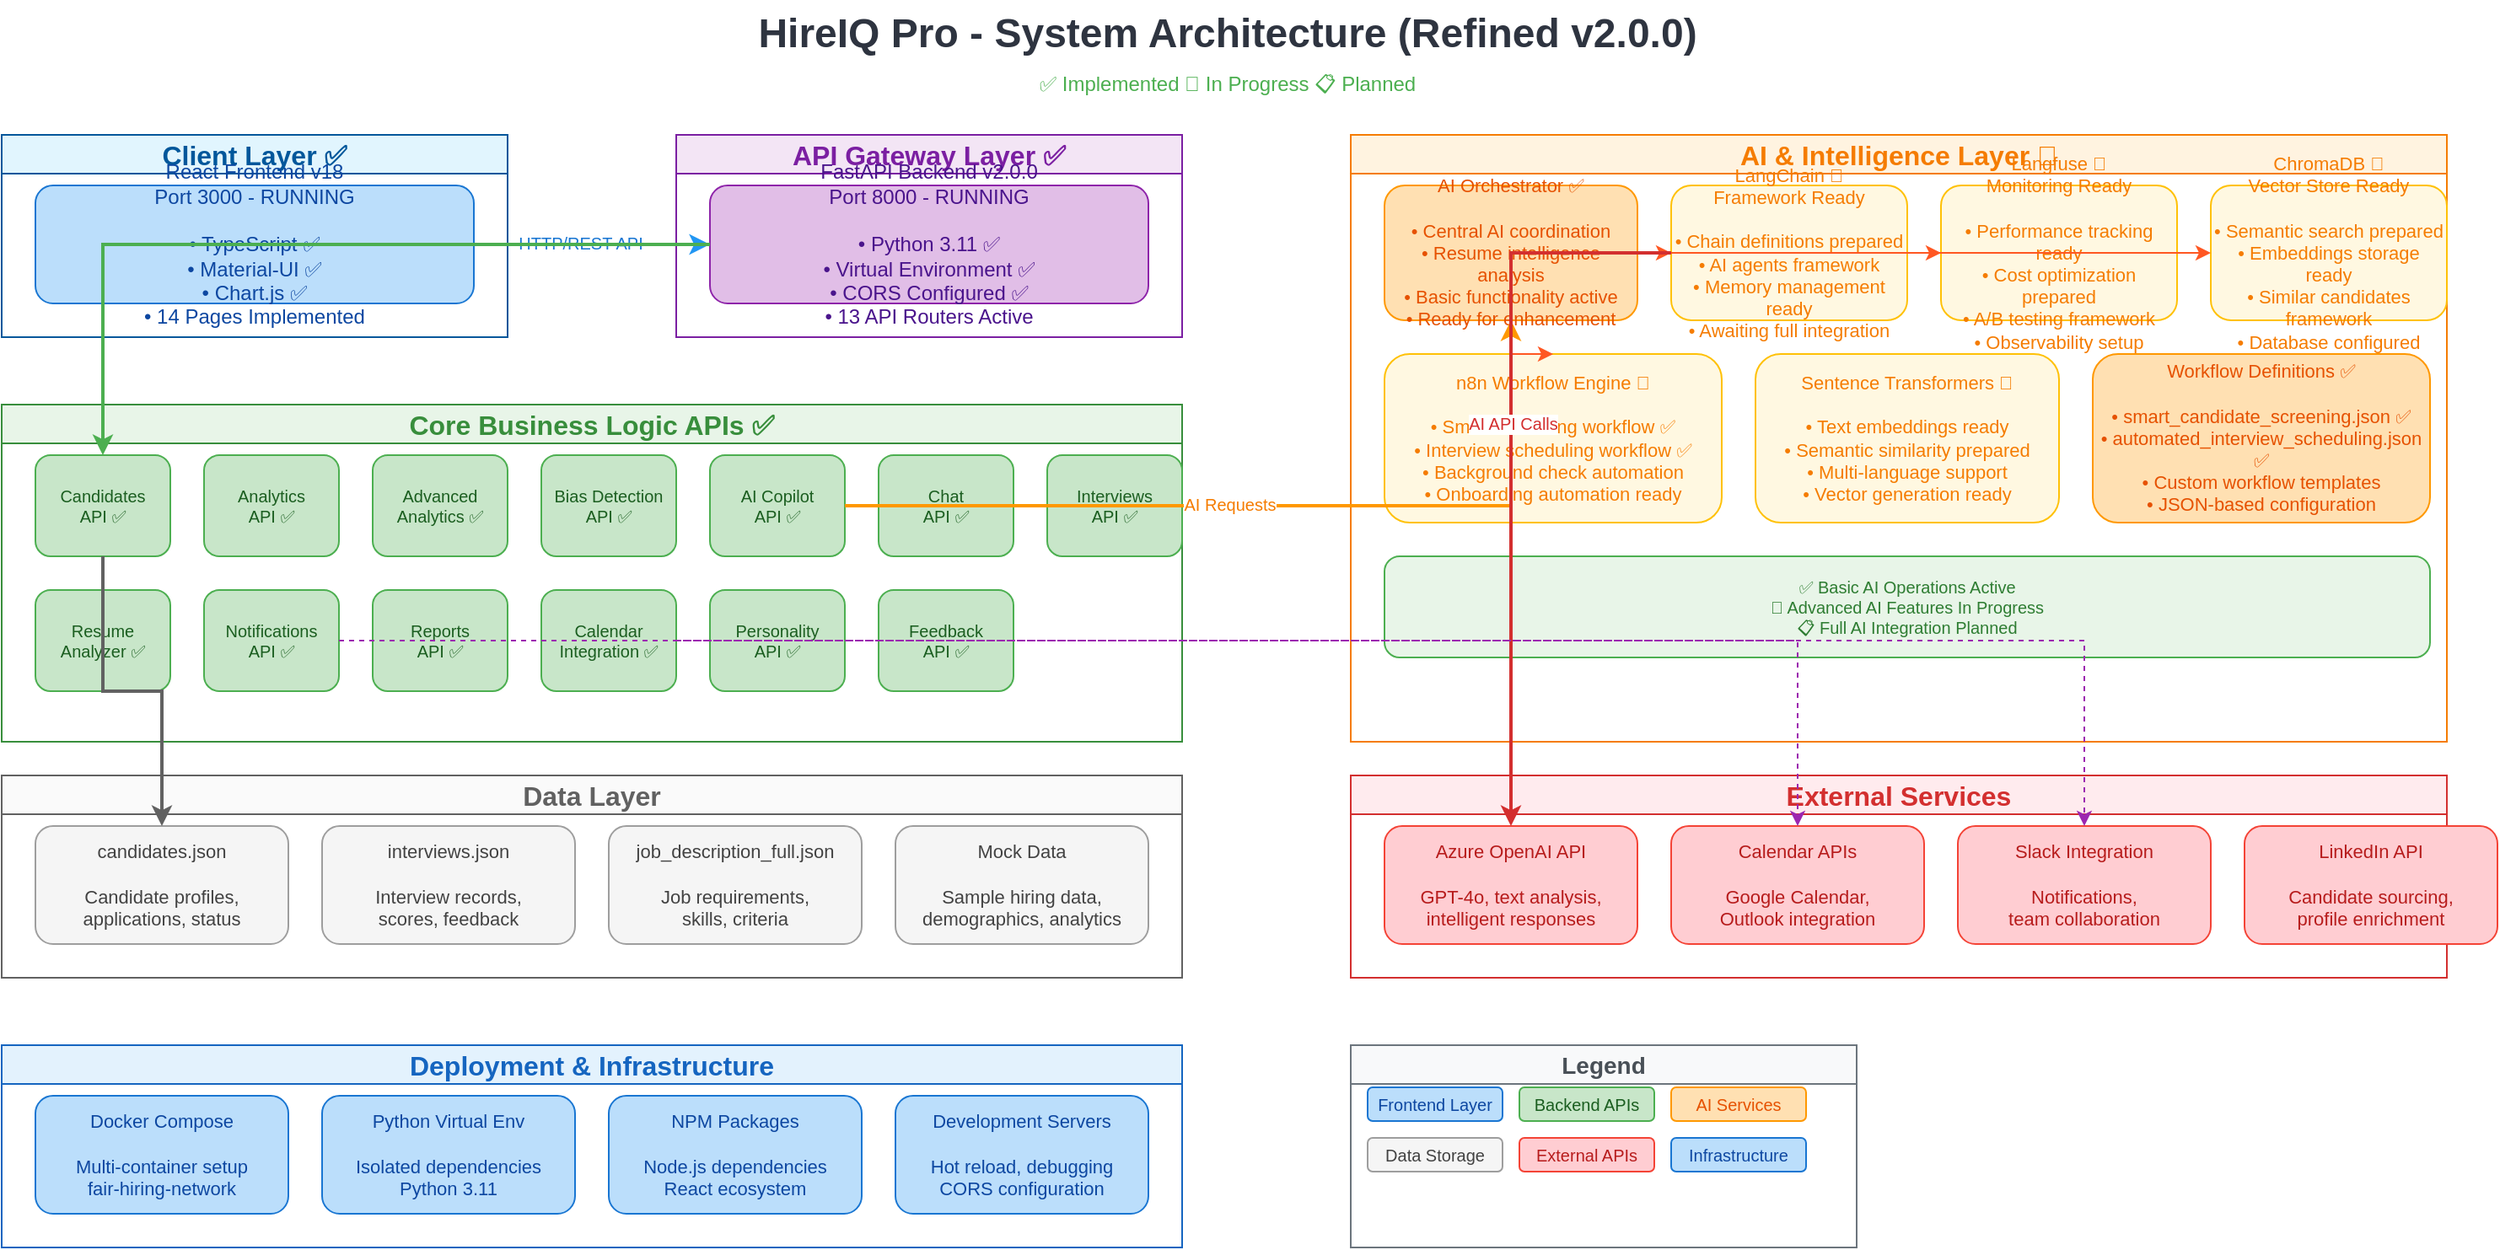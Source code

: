 <?xml version="1.0" encoding="UTF-8"?>
<mxfile version="24.7.8" type="device">
  <diagram name="HireIQ Pro Architecture" id="HireIQ-Architecture">
    <mxGraphModel dx="1422" dy="794" grid="1" gridSize="10" guides="1" tooltips="1" connect="1" arrows="1" fold="1" page="1" pageScale="1" pageWidth="1654" pageHeight="1169" math="0" shadow="0">
      <root>
        <mxCell id="0" />
        <mxCell id="1" parent="0" />
        
        <!-- Title -->
        <mxCell id="title" value="HireIQ Pro - System Architecture (Refined v2.0.0)" style="text;html=1;strokeColor=none;fillColor=none;align=center;verticalAlign=middle;whiteSpace=wrap;rounded=0;fontSize=24;fontStyle=1;fontColor=#2E3440;" vertex="1" parent="1">
          <mxGeometry x="527" y="20" width="600" height="40" as="geometry" />
        </mxCell>

        <!-- Status Indicator -->
        <mxCell id="status-indicator" value="✅ Implemented  🚧 In Progress  📋 Planned" style="text;html=1;strokeColor=none;fillColor=none;align=center;verticalAlign=middle;whiteSpace=wrap;rounded=0;fontSize=12;fontColor=#4CAF50;" vertex="1" parent="1">
          <mxGeometry x="527" y="60" width="600" height="20" as="geometry" />
        </mxCell>

        <!-- Client Layer -->
        <mxCell id="client-layer" value="Client Layer ✅" style="swimlane;whiteSpace=wrap;html=1;fontSize=16;fontStyle=1;fillColor=#E1F5FE;strokeColor=#01579B;fontColor=#01579B;" vertex="1" parent="1">
          <mxGeometry x="100" y="100" width="300" height="120" as="geometry" />
        </mxCell>
        
        <mxCell id="react-frontend" value="React Frontend v18&#xa;Port 3000 - RUNNING&#xa;&#xa;• TypeScript ✅&#xa;• Material-UI ✅&#xa;• Chart.js ✅&#xa;• 14 Pages Implemented" style="rounded=1;whiteSpace=wrap;html=1;fontSize=12;fillColor=#BBDEFB;strokeColor=#1976D2;fontColor=#0D47A1;" vertex="1" parent="client-layer">
          <mxGeometry x="20" y="30" width="260" height="70" as="geometry" />
        </mxCell>

        <!-- API Gateway Layer -->
        <mxCell id="api-layer" value="API Gateway Layer ✅" style="swimlane;whiteSpace=wrap;html=1;fontSize=16;fontStyle=1;fillColor=#F3E5F5;strokeColor=#7B1FA2;fontColor=#7B1FA2;" vertex="1" parent="1">
          <mxGeometry x="500" y="100" width="300" height="120" as="geometry" />
        </mxCell>
        
        <mxCell id="fastapi-backend" value="FastAPI Backend v2.0.0&#xa;Port 8000 - RUNNING&#xa;&#xa;• Python 3.11 ✅&#xa;• Virtual Environment ✅&#xa;• CORS Configured ✅&#xa;• 13 API Routers Active" style="rounded=1;whiteSpace=wrap;html=1;fontSize=12;fillColor=#E1BEE7;strokeColor=#8E24AA;fontColor=#4A148C;" vertex="1" parent="api-layer">
          <mxGeometry x="20" y="30" width="260" height="70" as="geometry" />
        </mxCell>

        <!-- Core Business Logic -->
        <mxCell id="business-layer" value="Core Business Logic APIs ✅" style="swimlane;whiteSpace=wrap;html=1;fontSize=16;fontStyle=1;fillColor=#E8F5E8;strokeColor=#388E3C;fontColor=#388E3C;" vertex="1" parent="1">
          <mxGeometry x="100" y="260" width="700" height="200" as="geometry" />
        </mxCell>
        
        <!-- API Modules Row 1 - All Implemented -->
        <mxCell id="candidates-api" value="Candidates&#xa;API ✅" style="rounded=1;whiteSpace=wrap;html=1;fontSize=10;fillColor=#C8E6C9;strokeColor=#4CAF50;fontColor=#1B5E20;" vertex="1" parent="business-layer">
          <mxGeometry x="20" y="30" width="80" height="60" as="geometry" />
        </mxCell>
        
        <mxCell id="analytics-api" value="Analytics&#xa;API ✅" style="rounded=1;whiteSpace=wrap;html=1;fontSize=10;fillColor=#C8E6C9;strokeColor=#4CAF50;fontColor=#1B5E20;" vertex="1" parent="business-layer">
          <mxGeometry x="120" y="30" width="80" height="60" as="geometry" />
        </mxCell>
        
        <mxCell id="advanced-analytics-api" value="Advanced&#xa;Analytics ✅" style="rounded=1;whiteSpace=wrap;html=1;fontSize=10;fillColor=#C8E6C9;strokeColor=#4CAF50;fontColor=#1B5E20;" vertex="1" parent="business-layer">
          <mxGeometry x="220" y="30" width="80" height="60" as="geometry" />
        </mxCell>
        
        <mxCell id="bias-api" value="Bias Detection&#xa;API ✅" style="rounded=1;whiteSpace=wrap;html=1;fontSize=10;fillColor=#C8E6C9;strokeColor=#4CAF50;fontColor=#1B5E20;" vertex="1" parent="business-layer">
          <mxGeometry x="320" y="30" width="80" height="60" as="geometry" />
        </mxCell>
        
        <mxCell id="ai-copilot-api" value="AI Copilot&#xa;API ✅" style="rounded=1;whiteSpace=wrap;html=1;fontSize=10;fillColor=#C8E6C9;strokeColor=#4CAF50;fontColor=#1B5E20;" vertex="1" parent="business-layer">
          <mxGeometry x="420" y="30" width="80" height="60" as="geometry" />
        </mxCell>
        
        <mxCell id="chat-api" value="Chat&#xa;API ✅" style="rounded=1;whiteSpace=wrap;html=1;fontSize=10;fillColor=#C8E6C9;strokeColor=#4CAF50;fontColor=#1B5E20;" vertex="1" parent="business-layer">
          <mxGeometry x="520" y="30" width="80" height="60" as="geometry" />
        </mxCell>
        
        <mxCell id="interviews-api" value="Interviews&#xa;API ✅" style="rounded=1;whiteSpace=wrap;html=1;fontSize=10;fillColor=#C8E6C9;strokeColor=#4CAF50;fontColor=#1B5E20;" vertex="1" parent="business-layer">
          <mxGeometry x="620" y="30" width="80" height="60" as="geometry" />
        </mxCell>
        
        <!-- API Modules Row 2 -->
        <mxCell id="resume-api" value="Resume&#xa;Analyzer ✅" style="rounded=1;whiteSpace=wrap;html=1;fontSize=10;fillColor=#C8E6C9;strokeColor=#4CAF50;fontColor=#1B5E20;" vertex="1" parent="business-layer">
          <mxGeometry x="20" y="110" width="80" height="60" as="geometry" />
        </mxCell>
        
        <mxCell id="notifications-api" value="Notifications&#xa;API ✅" style="rounded=1;whiteSpace=wrap;html=1;fontSize=10;fillColor=#C8E6C9;strokeColor=#4CAF50;fontColor=#1B5E20;" vertex="1" parent="business-layer">
          <mxGeometry x="120" y="110" width="80" height="60" as="geometry" />
        </mxCell>
        
        <mxCell id="reports-api" value="Reports&#xa;API ✅" style="rounded=1;whiteSpace=wrap;html=1;fontSize=10;fillColor=#C8E6C9;strokeColor=#4CAF50;fontColor=#1B5E20;" vertex="1" parent="business-layer">
          <mxGeometry x="220" y="110" width="80" height="60" as="geometry" />
        </mxCell>
        
        <mxCell id="calendar-api" value="Calendar&#xa;Integration ✅" style="rounded=1;whiteSpace=wrap;html=1;fontSize=10;fillColor=#C8E6C9;strokeColor=#4CAF50;fontColor=#1B5E20;" vertex="1" parent="business-layer">
          <mxGeometry x="320" y="110" width="80" height="60" as="geometry" />
        </mxCell>
        
        <mxCell id="personality-api" value="Personality&#xa;API ✅" style="rounded=1;whiteSpace=wrap;html=1;fontSize=10;fillColor=#C8E6C9;strokeColor=#4CAF50;fontColor=#1B5E20;" vertex="1" parent="business-layer">
          <mxGeometry x="420" y="110" width="80" height="60" as="geometry" />
        </mxCell>
        
        <mxCell id="feedback-api" value="Feedback&#xa;API ✅" style="rounded=1;whiteSpace=wrap;html=1;fontSize=10;fillColor=#C8E6C9;strokeColor=#4CAF50;fontColor=#1B5E20;" vertex="1" parent="business-layer">
          <mxGeometry x="520" y="110" width="80" height="60" as="geometry" />
        </mxCell>

        <!-- AI & Intelligence Layer -->
        <mxCell id="ai-layer" value="AI &amp; Intelligence Layer 🚧" style="swimlane;whiteSpace=wrap;html=1;fontSize=16;fontStyle=1;fillColor=#FFF3E0;strokeColor=#F57C00;fontColor=#F57C00;" vertex="1" parent="1">
          <mxGeometry x="900" y="100" width="650" height="360" as="geometry" />
        </mxCell>
        
        <mxCell id="ai-orchestrator" value="AI Orchestrator ✅&#xa;&#xa;• Central AI coordination&#xa;• Resume intelligence analysis&#xa;• Basic functionality active&#xa;• Ready for enhancement" style="rounded=1;whiteSpace=wrap;html=1;fontSize=11;fillColor=#FFE0B2;strokeColor=#FF9800;fontColor=#E65100;" vertex="1" parent="ai-layer">
          <mxGeometry x="20" y="30" width="150" height="80" as="geometry" />
        </mxCell>
        
        <mxCell id="langchain" value="LangChain 🚧&#xa;Framework Ready&#xa;&#xa;• Chain definitions prepared&#xa;• AI agents framework&#xa;• Memory management ready&#xa;• Awaiting full integration" style="rounded=1;whiteSpace=wrap;html=1;fontSize=11;fillColor=#FFF8E1;strokeColor=#FFC107;fontColor=#F57C00;" vertex="1" parent="ai-layer">
          <mxGeometry x="190" y="30" width="140" height="80" as="geometry" />
        </mxCell>
        
        <mxCell id="langfuse" value="Langfuse 🚧&#xa;Monitoring Ready&#xa;&#xa;• Performance tracking ready&#xa;• Cost optimization prepared&#xa;• A/B testing framework&#xa;• Observability setup" style="rounded=1;whiteSpace=wrap;html=1;fontSize=11;fillColor=#FFF8E1;strokeColor=#FFC107;fontColor=#F57C00;" vertex="1" parent="ai-layer">
          <mxGeometry x="350" y="30" width="140" height="80" as="geometry" />
        </mxCell>
        
        <mxCell id="chromadb" value="ChromaDB 🚧&#xa;Vector Store Ready&#xa;&#xa;• Semantic search prepared&#xa;• Embeddings storage ready&#xa;• Similar candidates framework&#xa;• Database configured" style="rounded=1;whiteSpace=wrap;html=1;fontSize=11;fillColor=#FFF8E1;strokeColor=#FFC107;fontColor=#F57C00;" vertex="1" parent="ai-layer">
          <mxGeometry x="510" y="30" width="140" height="80" as="geometry" />
        </mxCell>
        
        <mxCell id="n8n-workflows" value="n8n Workflow Engine 🚧&#xa;&#xa;• Smart screening workflow ✅&#xa;• Interview scheduling workflow ✅&#xa;• Background check automation&#xa;• Onboarding automation ready" style="rounded=1;whiteSpace=wrap;html=1;fontSize=11;fillColor=#FFF8E1;strokeColor=#FFC107;fontColor=#F57C00;" vertex="1" parent="ai-layer">
          <mxGeometry x="20" y="130" width="200" height="100" as="geometry" />
        </mxCell>
        
        <mxCell id="sentence-transformers" value="Sentence Transformers 🚧&#xa;&#xa;• Text embeddings ready&#xa;• Semantic similarity prepared&#xa;• Multi-language support&#xa;• Vector generation ready" style="rounded=1;whiteSpace=wrap;html=1;fontSize=11;fillColor=#FFF8E1;strokeColor=#FFC107;fontColor=#F57C00;" vertex="1" parent="ai-layer">
          <mxGeometry x="240" y="130" width="180" height="100" as="geometry" />
        </mxCell>
        
        <mxCell id="workflow-definitions" value="Workflow Definitions ✅&#xa;&#xa;• smart_candidate_screening.json ✅&#xa;• automated_interview_scheduling.json ✅&#xa;• Custom workflow templates&#xa;• JSON-based configuration" style="rounded=1;whiteSpace=wrap;html=1;fontSize=11;fillColor=#FFE0B2;strokeColor=#FF9800;fontColor=#E65100;" vertex="1" parent="ai-layer">
          <mxGeometry x="440" y="130" width="200" height="100" as="geometry" />
        </mxCell>
        
        <!-- Implementation Status Indicators -->
        <mxCell id="ai-status" value="✅ Basic AI Operations Active&#xa;🚧 Advanced AI Features In Progress&#xa;📋 Full AI Integration Planned" style="rounded=1;whiteSpace=wrap;html=1;fontSize=10;fillColor=#E8F5E8;strokeColor=#4CAF50;fontColor=#2E7D32;" vertex="1" parent="ai-layer">
          <mxGeometry x="20" y="250" width="620" height="60" as="geometry" />
        </mxCell>

        <!-- Data Layer -->
        <mxCell id="data-layer" value="Data Layer" style="swimlane;whiteSpace=wrap;html=1;fontSize=16;fontStyle=1;fillColor=#FAFAFA;strokeColor=#616161;fontColor=#616161;" vertex="1" parent="1">
          <mxGeometry x="100" y="480" width="700" height="120" as="geometry" />
        </mxCell>
        
        <mxCell id="candidates-data" value="candidates.json&#xa;&#xa;Candidate profiles,&#xa;applications, status" style="rounded=1;whiteSpace=wrap;html=1;fontSize=11;fillColor=#F5F5F5;strokeColor=#9E9E9E;fontColor=#424242;" vertex="1" parent="data-layer">
          <mxGeometry x="20" y="30" width="150" height="70" as="geometry" />
        </mxCell>
        
        <mxCell id="interviews-data" value="interviews.json&#xa;&#xa;Interview records,&#xa;scores, feedback" style="rounded=1;whiteSpace=wrap;html=1;fontSize=11;fillColor=#F5F5F5;strokeColor=#9E9E9E;fontColor=#424242;" vertex="1" parent="data-layer">
          <mxGeometry x="190" y="30" width="150" height="70" as="geometry" />
        </mxCell>
        
        <mxCell id="job-data" value="job_description_full.json&#xa;&#xa;Job requirements,&#xa;skills, criteria" style="rounded=1;whiteSpace=wrap;html=1;fontSize=11;fillColor=#F5F5F5;strokeColor=#9E9E9E;fontColor=#424242;" vertex="1" parent="data-layer">
          <mxGeometry x="360" y="30" width="150" height="70" as="geometry" />
        </mxCell>
        
        <mxCell id="mock-data" value="Mock Data&#xa;&#xa;Sample hiring data,&#xa;demographics, analytics" style="rounded=1;whiteSpace=wrap;html=1;fontSize=11;fillColor=#F5F5F5;strokeColor=#9E9E9E;fontColor=#424242;" vertex="1" parent="data-layer">
          <mxGeometry x="530" y="30" width="150" height="70" as="geometry" />
        </mxCell>

        <!-- External Services -->
        <mxCell id="external-layer" value="External Services" style="swimlane;whiteSpace=wrap;html=1;fontSize=16;fontStyle=1;fillColor=#FFEBEE;strokeColor=#D32F2F;fontColor=#D32F2F;" vertex="1" parent="1">
          <mxGeometry x="900" y="480" width="650" height="120" as="geometry" />
        </mxCell>
        
        <mxCell id="azure-openai" value="Azure OpenAI API&#xa;&#xa;GPT-4o, text analysis,&#xa;intelligent responses" style="rounded=1;whiteSpace=wrap;html=1;fontSize=11;fillColor=#FFCDD2;strokeColor=#F44336;fontColor=#B71C1C;" vertex="1" parent="external-layer">
          <mxGeometry x="20" y="30" width="150" height="70" as="geometry" />
        </mxCell>
        
        <mxCell id="calendar-services" value="Calendar APIs&#xa;&#xa;Google Calendar,&#xa;Outlook integration" style="rounded=1;whiteSpace=wrap;html=1;fontSize=11;fillColor=#FFCDD2;strokeColor=#F44336;fontColor=#B71C1C;" vertex="1" parent="external-layer">
          <mxGeometry x="190" y="30" width="150" height="70" as="geometry" />
        </mxCell>
        
        <mxCell id="slack-integration" value="Slack Integration&#xa;&#xa;Notifications,&#xa;team collaboration" style="rounded=1;whiteSpace=wrap;html=1;fontSize=11;fillColor=#FFCDD2;strokeColor=#F44336;fontColor=#B71C1C;" vertex="1" parent="external-layer">
          <mxGeometry x="360" y="30" width="150" height="70" as="geometry" />
        </mxCell>
        
        <mxCell id="linkedin-api" value="LinkedIn API&#xa;&#xa;Candidate sourcing,&#xa;profile enrichment" style="rounded=1;whiteSpace=wrap;html=1;fontSize=11;fillColor=#FFCDD2;strokeColor=#F44336;fontColor=#B71C1C;" vertex="1" parent="external-layer">
          <mxGeometry x="530" y="30" width="150" height="70" as="geometry" />
        </mxCell>

        <!-- Deployment Layer -->
        <mxCell id="deployment-layer" value="Deployment &amp; Infrastructure" style="swimlane;whiteSpace=wrap;html=1;fontSize=16;fontStyle=1;fillColor=#E3F2FD;strokeColor=#1565C0;fontColor=#1565C0;" vertex="1" parent="1">
          <mxGeometry x="100" y="640" width="700" height="120" as="geometry" />
        </mxCell>
        
        <mxCell id="docker-compose" value="Docker Compose&#xa;&#xa;Multi-container setup&#xa;fair-hiring-network" style="rounded=1;whiteSpace=wrap;html=1;fontSize=11;fillColor=#BBDEFB;strokeColor=#1976D2;fontColor=#0D47A1;" vertex="1" parent="deployment-layer">
          <mxGeometry x="20" y="30" width="150" height="70" as="geometry" />
        </mxCell>
        
        <mxCell id="python-venv" value="Python Virtual Env&#xa;&#xa;Isolated dependencies&#xa;Python 3.11" style="rounded=1;whiteSpace=wrap;html=1;fontSize=11;fillColor=#BBDEFB;strokeColor=#1976D2;fontColor=#0D47A1;" vertex="1" parent="deployment-layer">
          <mxGeometry x="190" y="30" width="150" height="70" as="geometry" />
        </mxCell>
        
        <mxCell id="npm-packages" value="NPM Packages&#xa;&#xa;Node.js dependencies&#xa;React ecosystem" style="rounded=1;whiteSpace=wrap;html=1;fontSize=11;fillColor=#BBDEFB;strokeColor=#1976D2;fontColor=#0D47A1;" vertex="1" parent="deployment-layer">
          <mxGeometry x="360" y="30" width="150" height="70" as="geometry" />
        </mxCell>
        
        <mxCell id="dev-servers" value="Development Servers&#xa;&#xa;Hot reload, debugging&#xa;CORS configuration" style="rounded=1;whiteSpace=wrap;html=1;fontSize=11;fillColor=#BBDEFB;strokeColor=#1976D2;fontColor=#0D47A1;" vertex="1" parent="deployment-layer">
          <mxGeometry x="530" y="30" width="150" height="70" as="geometry" />
        </mxCell>

        <!-- Connection Arrows -->
        <!-- Frontend to Backend -->
        <mxCell id="fe-to-be" style="edgeStyle=orthogonalEdgeStyle;rounded=0;orthogonalLoop=1;jettySize=auto;html=1;strokeColor=#2196F3;strokeWidth=2;" edge="1" parent="1" source="react-frontend" target="fastapi-backend">
          <mxGeometry relative="1" as="geometry" />
        </mxCell>
        <mxCell id="fe-to-be-label" value="HTTP/REST API" style="edgeLabel;html=1;align=center;verticalAlign=middle;resizable=0;points=[];fontSize=10;fontColor=#1976D2;" vertex="1" connectable="0" parent="fe-to-be">
          <mxGeometry x="-0.1" y="1" relative="1" as="geometry">
            <mxPoint as="offset" />
          </mxGeometry>
        </mxCell>
        
        <!-- Backend to Business Logic -->
        <mxCell id="be-to-business" style="edgeStyle=orthogonalEdgeStyle;rounded=0;orthogonalLoop=1;jettySize=auto;html=1;strokeColor=#4CAF50;strokeWidth=2;" edge="1" parent="1" source="fastapi-backend" target="candidates-api">
          <mxGeometry relative="1" as="geometry">
            <mxPoint x="650" y="200" as="sourcePoint" />
            <mxPoint x="200" y="270" as="targetPoint" />
          </mxGeometry>
        </mxCell>
        
        <!-- Business Logic to AI -->
        <mxCell id="business-to-ai" style="edgeStyle=orthogonalEdgeStyle;rounded=0;orthogonalLoop=1;jettySize=auto;html=1;strokeColor=#FF9800;strokeWidth=2;" edge="1" parent="1" source="ai-copilot-api" target="ai-orchestrator">
          <mxGeometry relative="1" as="geometry">
            <mxPoint x="760" y="300" as="sourcePoint" />
            <mxPoint x="920" y="150" as="targetPoint" />
          </mxGeometry>
        </mxCell>
        <mxCell id="business-to-ai-label" value="AI Requests" style="edgeLabel;html=1;align=center;verticalAlign=middle;resizable=0;points=[];fontSize=10;fontColor=#F57C00;" vertex="1" connectable="0" parent="business-to-ai">
          <mxGeometry x="-0.1" y="1" relative="1" as="geometry">
            <mxPoint as="offset" />
          </mxGeometry>
        </mxCell>
        
        <!-- AI Internal Connections -->
        <mxCell id="orchestrator-to-langchain" style="edgeStyle=orthogonalEdgeStyle;rounded=0;orthogonalLoop=1;jettySize=auto;html=1;strokeColor=#FF5722;strokeWidth=1;" edge="1" parent="ai-layer" source="ai-orchestrator" target="langchain">
          <mxGeometry relative="1" as="geometry" />
        </mxCell>
        
        <mxCell id="orchestrator-to-langfuse" style="edgeStyle=orthogonalEdgeStyle;rounded=0;orthogonalLoop=1;jettySize=auto;html=1;strokeColor=#FF5722;strokeWidth=1;" edge="1" parent="ai-layer" source="ai-orchestrator" target="langfuse">
          <mxGeometry relative="1" as="geometry" />
        </mxCell>
        
        <mxCell id="orchestrator-to-chromadb" style="edgeStyle=orthogonalEdgeStyle;rounded=0;orthogonalLoop=1;jettySize=auto;html=1;strokeColor=#FF5722;strokeWidth=1;" edge="1" parent="ai-layer" source="ai-orchestrator" target="chromadb">
          <mxGeometry relative="1" as="geometry" />
        </mxCell>
        
        <mxCell id="orchestrator-to-n8n" style="edgeStyle=orthogonalEdgeStyle;rounded=0;orthogonalLoop=1;jettySize=auto;html=1;strokeColor=#FF5722;strokeWidth=1;" edge="1" parent="ai-layer" source="ai-orchestrator" target="n8n-workflows">
          <mxGeometry relative="1" as="geometry" />
        </mxCell>
        
        <!-- Business Logic to Data -->
        <mxCell id="candidates-to-data" style="edgeStyle=orthogonalEdgeStyle;rounded=0;orthogonalLoop=1;jettySize=auto;html=1;strokeColor=#616161;strokeWidth=2;" edge="1" parent="1" source="candidates-api" target="candidates-data">
          <mxGeometry relative="1" as="geometry">
            <mxPoint x="160" y="440" as="sourcePoint" />
            <mxPoint x="195" y="510" as="targetPoint" />
          </mxGeometry>
        </mxCell>
        
        <!-- AI to External Services -->
        <mxCell id="langchain-to-azure" style="edgeStyle=orthogonalEdgeStyle;rounded=0;orthogonalLoop=1;jettySize=auto;html=1;strokeColor=#D32F2F;strokeWidth=2;" edge="1" parent="1" source="langchain" target="azure-openai">
          <mxGeometry relative="1" as="geometry">
            <mxPoint x="1350" y="150" as="sourcePoint" />
            <mxPoint x="1025" y="510" as="targetPoint" />
          </mxGeometry>
        </mxCell>
        <mxCell id="langchain-to-azure-label" value="AI API Calls" style="edgeLabel;html=1;align=center;verticalAlign=middle;resizable=0;points=[];fontSize=10;fontColor=#D32F2F;" vertex="1" connectable="0" parent="langchain-to-azure">
          <mxGeometry x="-0.1" y="1" relative="1" as="geometry">
            <mxPoint as="offset" />
          </mxGeometry>
        </mxCell>
        
        <!-- Legend -->
        <mxCell id="legend" value="Legend" style="swimlane;whiteSpace=wrap;html=1;fontSize=14;fontStyle=1;fillColor=#F8F9FA;strokeColor=#6C757D;fontColor=#495057;" vertex="1" parent="1">
          <mxGeometry x="900" y="640" width="300" height="120" as="geometry" />
        </mxCell>
        
        <mxCell id="legend-frontend" value="Frontend Layer" style="rounded=1;whiteSpace=wrap;html=1;fontSize=10;fillColor=#BBDEFB;strokeColor=#1976D2;fontColor=#0D47A1;" vertex="1" parent="legend">
          <mxGeometry x="10" y="25" width="80" height="20" as="geometry" />
        </mxCell>
        
        <mxCell id="legend-backend" value="Backend APIs" style="rounded=1;whiteSpace=wrap;html=1;fontSize=10;fillColor=#C8E6C9;strokeColor=#4CAF50;fontColor=#1B5E20;" vertex="1" parent="legend">
          <mxGeometry x="100" y="25" width="80" height="20" as="geometry" />
        </mxCell>
        
        <mxCell id="legend-ai" value="AI Services" style="rounded=1;whiteSpace=wrap;html=1;fontSize=10;fillColor=#FFE0B2;strokeColor=#FF9800;fontColor=#E65100;" vertex="1" parent="legend">
          <mxGeometry x="190" y="25" width="80" height="20" as="geometry" />
        </mxCell>
        
        <mxCell id="legend-data" value="Data Storage" style="rounded=1;whiteSpace=wrap;html=1;fontSize=10;fillColor=#F5F5F5;strokeColor=#9E9E9E;fontColor=#424242;" vertex="1" parent="legend">
          <mxGeometry x="10" y="55" width="80" height="20" as="geometry" />
        </mxCell>
        
        <mxCell id="legend-external" value="External APIs" style="rounded=1;whiteSpace=wrap;html=1;fontSize=10;fillColor=#FFCDD2;strokeColor=#F44336;fontColor=#B71C1C;" vertex="1" parent="legend">
          <mxGeometry x="100" y="55" width="80" height="20" as="geometry" />
        </mxCell>
        
        <mxCell id="legend-deployment" value="Infrastructure" style="rounded=1;whiteSpace=wrap;html=1;fontSize=10;fillColor=#BBDEFB;strokeColor=#1976D2;fontColor=#0D47A1;" vertex="1" parent="legend">
          <mxGeometry x="190" y="55" width="80" height="20" as="geometry" />
        </mxCell>

        <!-- Additional Connections -->
        <mxCell id="calendar-api-to-external" style="edgeStyle=orthogonalEdgeStyle;rounded=0;orthogonalLoop=1;jettySize=auto;html=1;strokeColor=#9C27B0;strokeWidth=1;dashed=1;" edge="1" parent="1" source="calendar-api" target="calendar-services">
          <mxGeometry relative="1" as="geometry" />
        </mxCell>
        
        <mxCell id="notifications-to-slack" style="edgeStyle=orthogonalEdgeStyle;rounded=0;orthogonalLoop=1;jettySize=auto;html=1;strokeColor=#9C27B0;strokeWidth=1;dashed=1;" edge="1" parent="1" source="notifications-api" target="slack-integration">
          <mxGeometry relative="1" as="geometry" />
        </mxCell>

      </root>
    </mxGraphModel>
  </diagram>
</mxfile>
